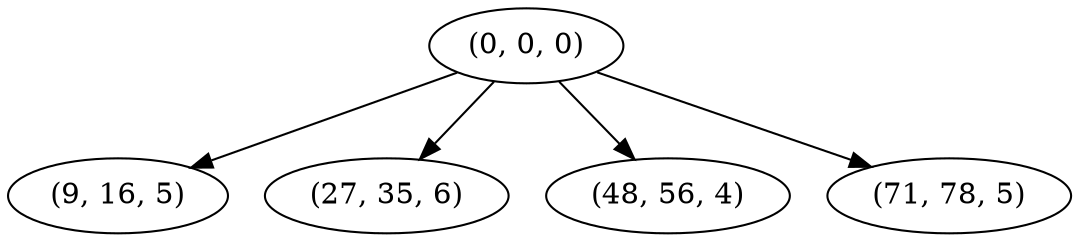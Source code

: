 digraph tree {
    "(0, 0, 0)";
    "(9, 16, 5)";
    "(27, 35, 6)";
    "(48, 56, 4)";
    "(71, 78, 5)";
    "(0, 0, 0)" -> "(9, 16, 5)";
    "(0, 0, 0)" -> "(27, 35, 6)";
    "(0, 0, 0)" -> "(48, 56, 4)";
    "(0, 0, 0)" -> "(71, 78, 5)";
}
